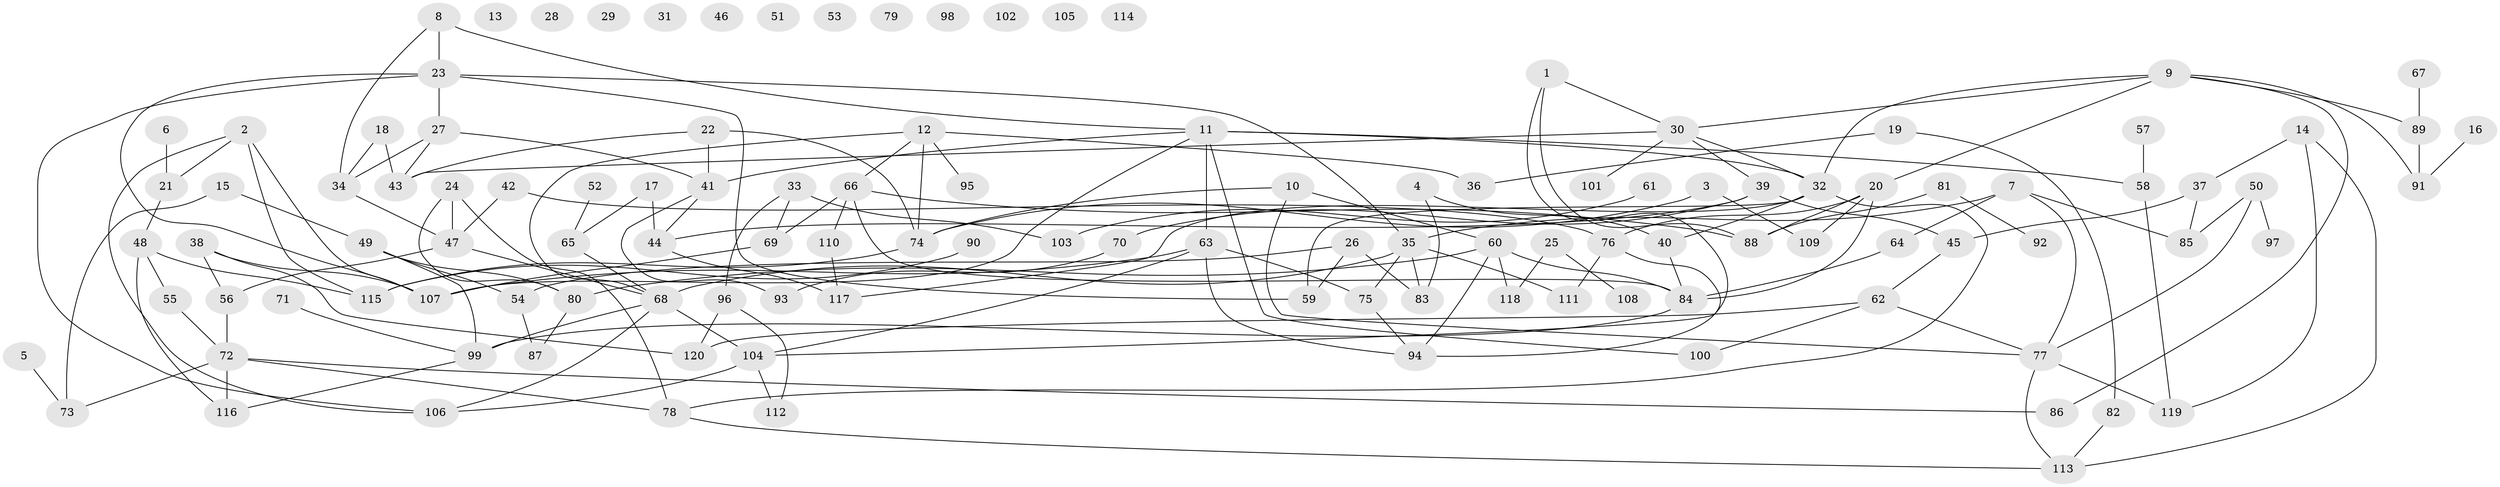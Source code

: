 // coarse degree distribution, {5: 0.16666666666666666, 8: 0.041666666666666664, 10: 0.041666666666666664, 6: 0.125, 4: 0.10416666666666667, 1: 0.1875, 3: 0.0625, 2: 0.1875, 9: 0.041666666666666664, 11: 0.020833333333333332, 7: 0.020833333333333332}
// Generated by graph-tools (version 1.1) at 2025/48/03/04/25 22:48:34]
// undirected, 120 vertices, 173 edges
graph export_dot {
  node [color=gray90,style=filled];
  1;
  2;
  3;
  4;
  5;
  6;
  7;
  8;
  9;
  10;
  11;
  12;
  13;
  14;
  15;
  16;
  17;
  18;
  19;
  20;
  21;
  22;
  23;
  24;
  25;
  26;
  27;
  28;
  29;
  30;
  31;
  32;
  33;
  34;
  35;
  36;
  37;
  38;
  39;
  40;
  41;
  42;
  43;
  44;
  45;
  46;
  47;
  48;
  49;
  50;
  51;
  52;
  53;
  54;
  55;
  56;
  57;
  58;
  59;
  60;
  61;
  62;
  63;
  64;
  65;
  66;
  67;
  68;
  69;
  70;
  71;
  72;
  73;
  74;
  75;
  76;
  77;
  78;
  79;
  80;
  81;
  82;
  83;
  84;
  85;
  86;
  87;
  88;
  89;
  90;
  91;
  92;
  93;
  94;
  95;
  96;
  97;
  98;
  99;
  100;
  101;
  102;
  103;
  104;
  105;
  106;
  107;
  108;
  109;
  110;
  111;
  112;
  113;
  114;
  115;
  116;
  117;
  118;
  119;
  120;
  1 -- 30;
  1 -- 88;
  1 -- 104;
  2 -- 21;
  2 -- 106;
  2 -- 107;
  2 -- 115;
  3 -- 74;
  3 -- 109;
  4 -- 40;
  4 -- 83;
  5 -- 73;
  6 -- 21;
  7 -- 35;
  7 -- 64;
  7 -- 77;
  7 -- 85;
  8 -- 11;
  8 -- 23;
  8 -- 34;
  9 -- 20;
  9 -- 30;
  9 -- 32;
  9 -- 86;
  9 -- 89;
  9 -- 91;
  10 -- 60;
  10 -- 74;
  10 -- 77;
  11 -- 32;
  11 -- 41;
  11 -- 58;
  11 -- 63;
  11 -- 100;
  11 -- 107;
  12 -- 36;
  12 -- 66;
  12 -- 68;
  12 -- 74;
  12 -- 95;
  14 -- 37;
  14 -- 113;
  14 -- 119;
  15 -- 49;
  15 -- 73;
  16 -- 91;
  17 -- 44;
  17 -- 65;
  18 -- 34;
  18 -- 43;
  19 -- 36;
  19 -- 82;
  20 -- 76;
  20 -- 84;
  20 -- 88;
  20 -- 109;
  21 -- 48;
  22 -- 41;
  22 -- 43;
  22 -- 74;
  23 -- 27;
  23 -- 35;
  23 -- 59;
  23 -- 106;
  23 -- 107;
  24 -- 47;
  24 -- 78;
  24 -- 80;
  25 -- 108;
  25 -- 118;
  26 -- 54;
  26 -- 59;
  26 -- 83;
  27 -- 34;
  27 -- 41;
  27 -- 43;
  30 -- 32;
  30 -- 39;
  30 -- 43;
  30 -- 101;
  32 -- 40;
  32 -- 59;
  32 -- 78;
  32 -- 117;
  33 -- 69;
  33 -- 96;
  33 -- 103;
  34 -- 47;
  35 -- 68;
  35 -- 75;
  35 -- 83;
  35 -- 111;
  37 -- 45;
  37 -- 85;
  38 -- 56;
  38 -- 107;
  38 -- 120;
  39 -- 44;
  39 -- 45;
  39 -- 70;
  40 -- 84;
  41 -- 44;
  41 -- 93;
  42 -- 47;
  42 -- 76;
  44 -- 117;
  45 -- 62;
  47 -- 56;
  47 -- 68;
  48 -- 55;
  48 -- 115;
  48 -- 116;
  49 -- 54;
  49 -- 80;
  49 -- 99;
  50 -- 77;
  50 -- 85;
  50 -- 97;
  52 -- 65;
  54 -- 87;
  55 -- 72;
  56 -- 72;
  57 -- 58;
  58 -- 119;
  60 -- 80;
  60 -- 84;
  60 -- 94;
  60 -- 118;
  61 -- 103;
  62 -- 77;
  62 -- 100;
  62 -- 120;
  63 -- 75;
  63 -- 94;
  63 -- 104;
  63 -- 107;
  64 -- 84;
  65 -- 68;
  66 -- 69;
  66 -- 84;
  66 -- 88;
  66 -- 110;
  67 -- 89;
  68 -- 99;
  68 -- 104;
  68 -- 106;
  69 -- 107;
  70 -- 93;
  71 -- 99;
  72 -- 73;
  72 -- 78;
  72 -- 86;
  72 -- 116;
  74 -- 115;
  75 -- 94;
  76 -- 94;
  76 -- 111;
  77 -- 113;
  77 -- 119;
  78 -- 113;
  80 -- 87;
  81 -- 88;
  81 -- 92;
  82 -- 113;
  84 -- 99;
  89 -- 91;
  90 -- 115;
  96 -- 112;
  96 -- 120;
  99 -- 116;
  104 -- 106;
  104 -- 112;
  110 -- 117;
}
